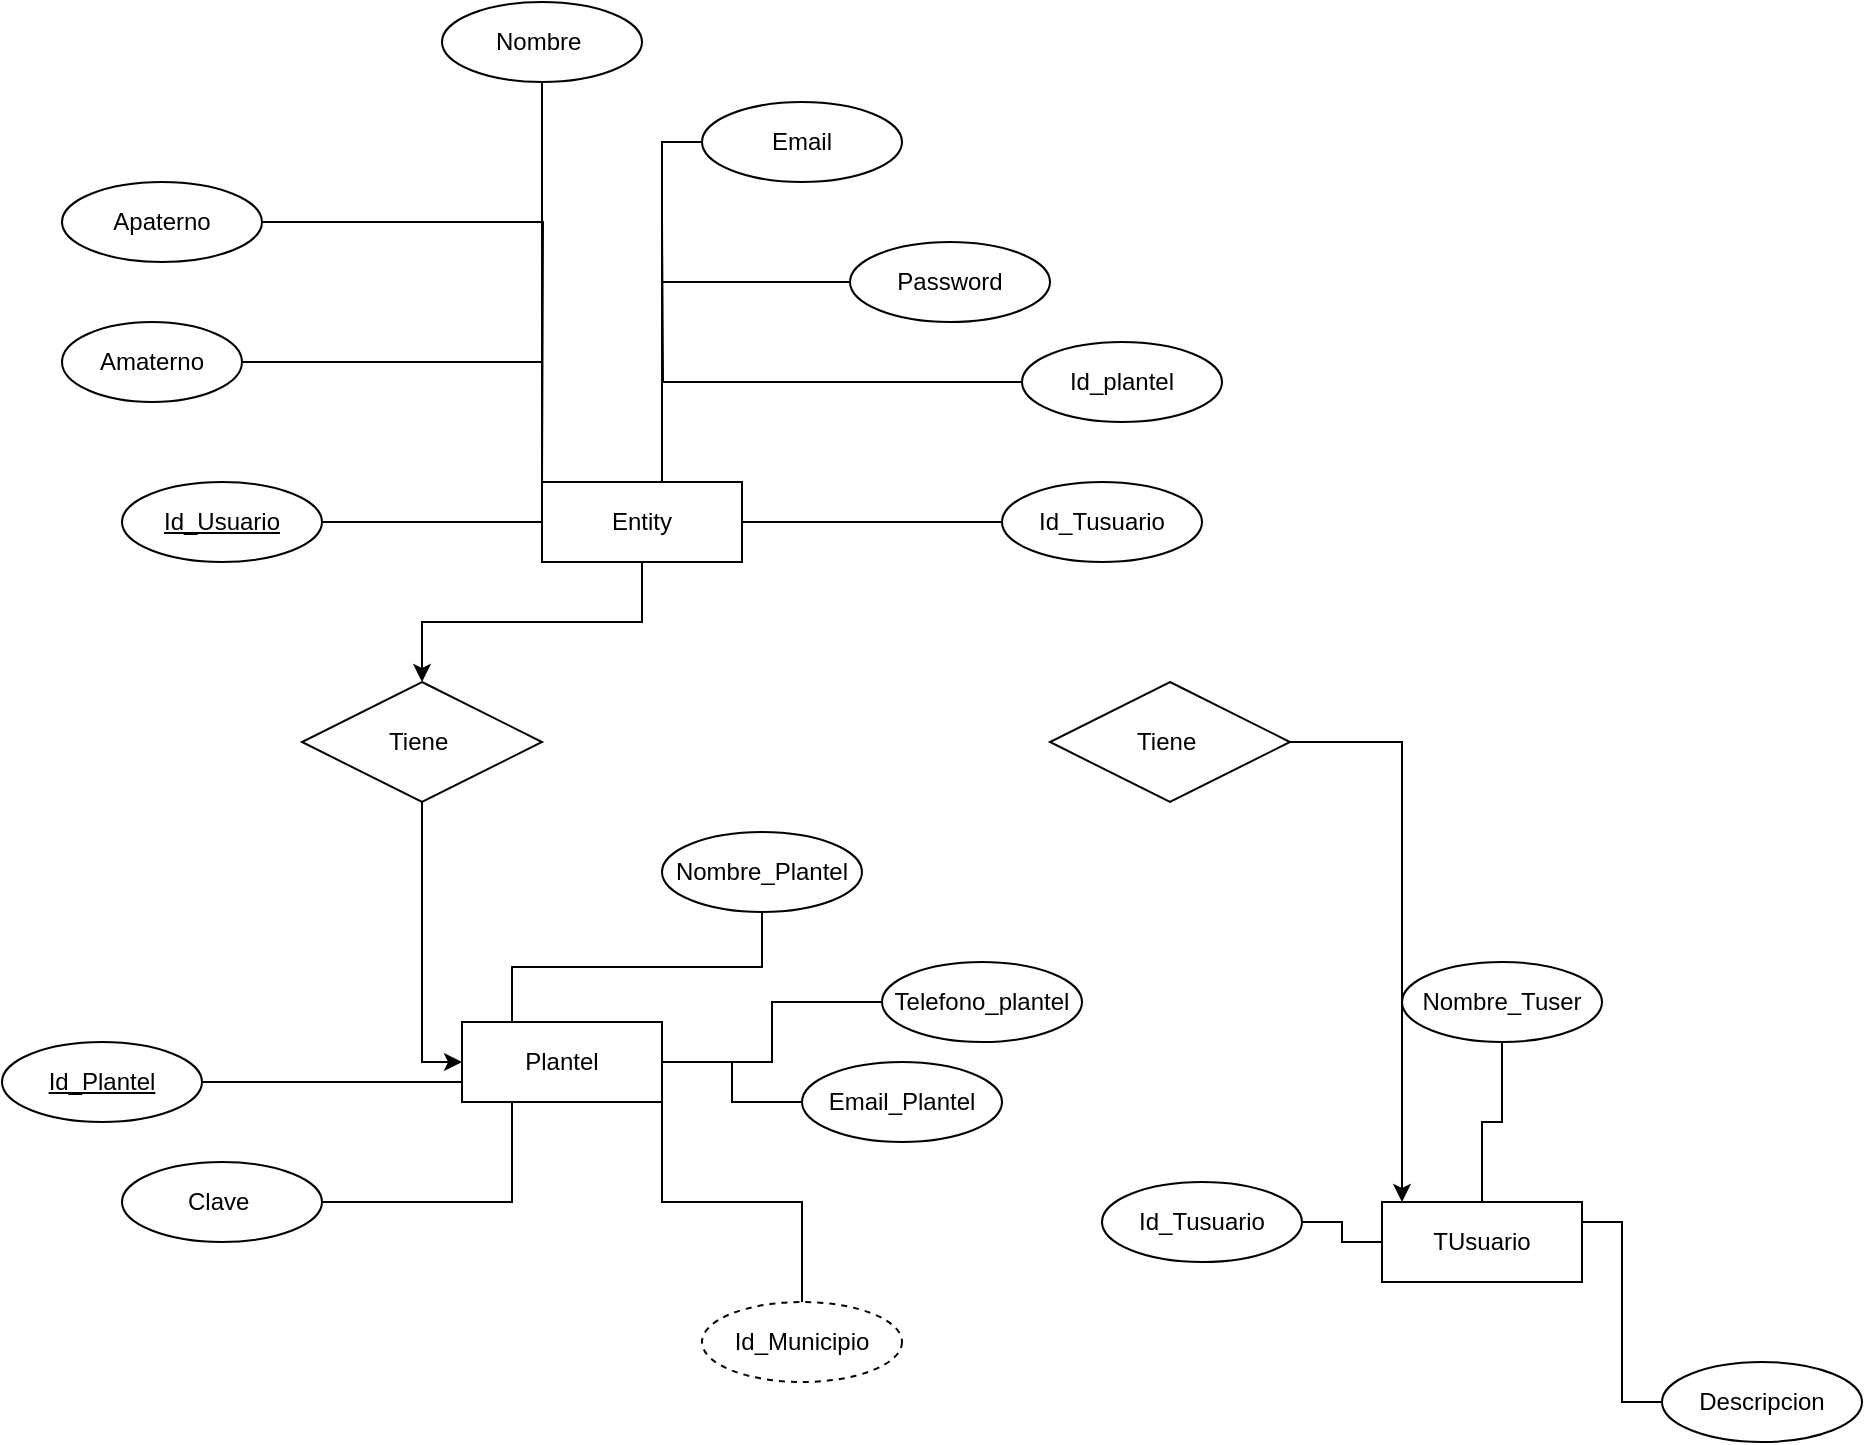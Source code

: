 <mxfile version="21.0.10" type="github" pages="2">
  <diagram name="entidad-relacion " id="J5dOU_OZRLoHwa5Dcwu1">
    <mxGraphModel dx="2448" dy="708" grid="1" gridSize="10" guides="1" tooltips="1" connect="1" arrows="1" fold="1" page="1" pageScale="1" pageWidth="1654" pageHeight="2336" math="0" shadow="0">
      <root>
        <mxCell id="0" />
        <mxCell id="1" parent="0" />
        <mxCell id="FE2ko93gJ6gtjyNwn2nA-50" value="" style="edgeStyle=orthogonalEdgeStyle;rounded=0;orthogonalLoop=1;jettySize=auto;html=1;entryX=0.5;entryY=0;entryDx=0;entryDy=0;" edge="1" parent="1" source="PfERrPHq85UONTYoRaZK-1" target="FE2ko93gJ6gtjyNwn2nA-48">
          <mxGeometry relative="1" as="geometry">
            <mxPoint x="310" y="480" as="targetPoint" />
          </mxGeometry>
        </mxCell>
        <mxCell id="PfERrPHq85UONTYoRaZK-1" value="Entity" style="whiteSpace=wrap;html=1;align=center;" vertex="1" parent="1">
          <mxGeometry x="260" y="370" width="100" height="40" as="geometry" />
        </mxCell>
        <mxCell id="FE2ko93gJ6gtjyNwn2nA-29" value="" style="edgeStyle=orthogonalEdgeStyle;rounded=0;orthogonalLoop=1;jettySize=auto;html=1;endArrow=none;endFill=0;" edge="1" parent="1" source="PfERrPHq85UONTYoRaZK-2" target="PfERrPHq85UONTYoRaZK-1">
          <mxGeometry relative="1" as="geometry" />
        </mxCell>
        <mxCell id="PfERrPHq85UONTYoRaZK-2" value="Id_Usuario" style="ellipse;whiteSpace=wrap;html=1;align=center;fontStyle=4;" vertex="1" parent="1">
          <mxGeometry x="50" y="370" width="100" height="40" as="geometry" />
        </mxCell>
        <mxCell id="FE2ko93gJ6gtjyNwn2nA-28" value="" style="edgeStyle=orthogonalEdgeStyle;rounded=0;orthogonalLoop=1;jettySize=auto;html=1;entryX=0;entryY=0;entryDx=0;entryDy=0;endArrow=none;endFill=0;" edge="1" parent="1" source="PfERrPHq85UONTYoRaZK-3" target="PfERrPHq85UONTYoRaZK-1">
          <mxGeometry relative="1" as="geometry">
            <mxPoint x="235" y="220" as="targetPoint" />
          </mxGeometry>
        </mxCell>
        <mxCell id="PfERrPHq85UONTYoRaZK-3" value="Amaterno" style="ellipse;whiteSpace=wrap;html=1;align=center;" vertex="1" parent="1">
          <mxGeometry x="20" y="290" width="90" height="40" as="geometry" />
        </mxCell>
        <mxCell id="FE2ko93gJ6gtjyNwn2nA-24" style="edgeStyle=orthogonalEdgeStyle;rounded=0;orthogonalLoop=1;jettySize=auto;html=1;entryX=0.5;entryY=0;entryDx=0;entryDy=0;endArrow=none;endFill=0;" edge="1" parent="1" source="FE2ko93gJ6gtjyNwn2nA-1" target="PfERrPHq85UONTYoRaZK-1">
          <mxGeometry relative="1" as="geometry">
            <Array as="points">
              <mxPoint x="320" y="370" />
            </Array>
          </mxGeometry>
        </mxCell>
        <mxCell id="FE2ko93gJ6gtjyNwn2nA-1" value="Email" style="ellipse;whiteSpace=wrap;html=1;align=center;" vertex="1" parent="1">
          <mxGeometry x="340" y="180" width="100" height="40" as="geometry" />
        </mxCell>
        <mxCell id="FE2ko93gJ6gtjyNwn2nA-25" style="edgeStyle=orthogonalEdgeStyle;rounded=0;orthogonalLoop=1;jettySize=auto;html=1;entryX=0;entryY=0;entryDx=0;entryDy=0;endArrow=none;endFill=0;" edge="1" parent="1" source="FE2ko93gJ6gtjyNwn2nA-2" target="PfERrPHq85UONTYoRaZK-1">
          <mxGeometry relative="1" as="geometry" />
        </mxCell>
        <mxCell id="FE2ko93gJ6gtjyNwn2nA-2" value="Nombre&amp;nbsp;" style="ellipse;whiteSpace=wrap;html=1;align=center;" vertex="1" parent="1">
          <mxGeometry x="210" y="130" width="100" height="40" as="geometry" />
        </mxCell>
        <mxCell id="FE2ko93gJ6gtjyNwn2nA-32" value="" style="edgeStyle=orthogonalEdgeStyle;rounded=0;orthogonalLoop=1;jettySize=auto;html=1;endArrow=none;endFill=0;" edge="1" parent="1" source="FE2ko93gJ6gtjyNwn2nA-4">
          <mxGeometry relative="1" as="geometry">
            <mxPoint x="320" y="240" as="targetPoint" />
          </mxGeometry>
        </mxCell>
        <mxCell id="FE2ko93gJ6gtjyNwn2nA-4" value="Id_plantel" style="ellipse;whiteSpace=wrap;html=1;align=center;" vertex="1" parent="1">
          <mxGeometry x="500" y="300" width="100" height="40" as="geometry" />
        </mxCell>
        <mxCell id="FE2ko93gJ6gtjyNwn2nA-26" style="edgeStyle=orthogonalEdgeStyle;rounded=0;orthogonalLoop=1;jettySize=auto;html=1;endArrow=none;endFill=0;" edge="1" parent="1" source="FE2ko93gJ6gtjyNwn2nA-5">
          <mxGeometry relative="1" as="geometry">
            <mxPoint x="260" y="370" as="targetPoint" />
          </mxGeometry>
        </mxCell>
        <mxCell id="FE2ko93gJ6gtjyNwn2nA-5" value="Apaterno" style="ellipse;whiteSpace=wrap;html=1;align=center;" vertex="1" parent="1">
          <mxGeometry x="20" y="220" width="100" height="40" as="geometry" />
        </mxCell>
        <mxCell id="FE2ko93gJ6gtjyNwn2nA-34" value="" style="edgeStyle=orthogonalEdgeStyle;rounded=0;orthogonalLoop=1;jettySize=auto;html=1;endArrow=none;endFill=0;entryX=1;entryY=0;entryDx=0;entryDy=0;" edge="1" parent="1" source="FE2ko93gJ6gtjyNwn2nA-6" target="PfERrPHq85UONTYoRaZK-1">
          <mxGeometry relative="1" as="geometry">
            <mxPoint x="310" y="300" as="targetPoint" />
            <Array as="points">
              <mxPoint x="360" y="390" />
            </Array>
          </mxGeometry>
        </mxCell>
        <mxCell id="FE2ko93gJ6gtjyNwn2nA-6" value="Id_Tusuario" style="ellipse;whiteSpace=wrap;html=1;align=center;" vertex="1" parent="1">
          <mxGeometry x="490" y="370" width="100" height="40" as="geometry" />
        </mxCell>
        <mxCell id="FE2ko93gJ6gtjyNwn2nA-30" style="edgeStyle=orthogonalEdgeStyle;rounded=0;orthogonalLoop=1;jettySize=auto;html=1;endArrow=none;endFill=0;" edge="1" parent="1" source="FE2ko93gJ6gtjyNwn2nA-7">
          <mxGeometry relative="1" as="geometry">
            <mxPoint x="320" y="270" as="targetPoint" />
          </mxGeometry>
        </mxCell>
        <mxCell id="FE2ko93gJ6gtjyNwn2nA-7" value="Password" style="ellipse;whiteSpace=wrap;html=1;align=center;" vertex="1" parent="1">
          <mxGeometry x="414" y="250" width="100" height="40" as="geometry" />
        </mxCell>
        <mxCell id="FE2ko93gJ6gtjyNwn2nA-63" value="" style="edgeStyle=orthogonalEdgeStyle;rounded=0;orthogonalLoop=1;jettySize=auto;html=1;exitX=1;exitY=1;exitDx=0;exitDy=0;endArrow=none;endFill=0;" edge="1" parent="1" source="FE2ko93gJ6gtjyNwn2nA-38" target="FE2ko93gJ6gtjyNwn2nA-45">
          <mxGeometry relative="1" as="geometry">
            <mxPoint x="270" y="750" as="targetPoint" />
          </mxGeometry>
        </mxCell>
        <mxCell id="FE2ko93gJ6gtjyNwn2nA-38" value="Plantel" style="whiteSpace=wrap;html=1;align=center;" vertex="1" parent="1">
          <mxGeometry x="220" y="640" width="100" height="40" as="geometry" />
        </mxCell>
        <mxCell id="FE2ko93gJ6gtjyNwn2nA-58" value="" style="edgeStyle=orthogonalEdgeStyle;rounded=0;orthogonalLoop=1;jettySize=auto;html=1;entryX=0;entryY=0.75;entryDx=0;entryDy=0;endArrow=none;endFill=0;" edge="1" parent="1" source="FE2ko93gJ6gtjyNwn2nA-40" target="FE2ko93gJ6gtjyNwn2nA-38">
          <mxGeometry relative="1" as="geometry">
            <mxPoint x="180" y="670" as="targetPoint" />
          </mxGeometry>
        </mxCell>
        <mxCell id="FE2ko93gJ6gtjyNwn2nA-40" value="Id_Plantel" style="ellipse;whiteSpace=wrap;html=1;align=center;fontStyle=4;" vertex="1" parent="1">
          <mxGeometry x="-10" y="650" width="100" height="40" as="geometry" />
        </mxCell>
        <mxCell id="FE2ko93gJ6gtjyNwn2nA-60" value="" style="edgeStyle=orthogonalEdgeStyle;rounded=0;orthogonalLoop=1;jettySize=auto;html=1;entryX=0.25;entryY=1;entryDx=0;entryDy=0;endArrow=none;endFill=0;" edge="1" parent="1" source="FE2ko93gJ6gtjyNwn2nA-41" target="FE2ko93gJ6gtjyNwn2nA-38">
          <mxGeometry relative="1" as="geometry">
            <mxPoint x="240" y="730" as="targetPoint" />
          </mxGeometry>
        </mxCell>
        <mxCell id="FE2ko93gJ6gtjyNwn2nA-41" value="Clave&amp;nbsp;" style="ellipse;whiteSpace=wrap;html=1;align=center;" vertex="1" parent="1">
          <mxGeometry x="50" y="710" width="100" height="40" as="geometry" />
        </mxCell>
        <mxCell id="FE2ko93gJ6gtjyNwn2nA-65" value="" style="edgeStyle=orthogonalEdgeStyle;rounded=0;orthogonalLoop=1;jettySize=auto;html=1;endArrow=none;endFill=0;" edge="1" parent="1" source="FE2ko93gJ6gtjyNwn2nA-42" target="FE2ko93gJ6gtjyNwn2nA-38">
          <mxGeometry relative="1" as="geometry" />
        </mxCell>
        <mxCell id="FE2ko93gJ6gtjyNwn2nA-42" value="Telefono_plantel" style="ellipse;whiteSpace=wrap;html=1;align=center;" vertex="1" parent="1">
          <mxGeometry x="430" y="610" width="100" height="40" as="geometry" />
        </mxCell>
        <mxCell id="FE2ko93gJ6gtjyNwn2nA-64" value="" style="edgeStyle=orthogonalEdgeStyle;rounded=0;orthogonalLoop=1;jettySize=auto;html=1;endArrow=none;endFill=0;" edge="1" parent="1" source="FE2ko93gJ6gtjyNwn2nA-43" target="FE2ko93gJ6gtjyNwn2nA-38">
          <mxGeometry relative="1" as="geometry" />
        </mxCell>
        <mxCell id="FE2ko93gJ6gtjyNwn2nA-43" value="Email_Plantel&lt;br&gt;" style="ellipse;whiteSpace=wrap;html=1;align=center;" vertex="1" parent="1">
          <mxGeometry x="390" y="660" width="100" height="40" as="geometry" />
        </mxCell>
        <mxCell id="FE2ko93gJ6gtjyNwn2nA-54" value="" style="edgeStyle=orthogonalEdgeStyle;rounded=0;orthogonalLoop=1;jettySize=auto;html=1;entryX=0.25;entryY=0;entryDx=0;entryDy=0;endArrow=none;endFill=0;" edge="1" parent="1" source="FE2ko93gJ6gtjyNwn2nA-44" target="FE2ko93gJ6gtjyNwn2nA-38">
          <mxGeometry relative="1" as="geometry" />
        </mxCell>
        <mxCell id="FE2ko93gJ6gtjyNwn2nA-44" value="Nombre_Plantel" style="ellipse;whiteSpace=wrap;html=1;align=center;" vertex="1" parent="1">
          <mxGeometry x="320" y="545" width="100" height="40" as="geometry" />
        </mxCell>
        <mxCell id="FE2ko93gJ6gtjyNwn2nA-45" value="Id_Municipio" style="ellipse;whiteSpace=wrap;html=1;align=center;dashed=1;" vertex="1" parent="1">
          <mxGeometry x="340" y="780" width="100" height="40" as="geometry" />
        </mxCell>
        <mxCell id="FE2ko93gJ6gtjyNwn2nA-51" value="" style="edgeStyle=orthogonalEdgeStyle;rounded=0;orthogonalLoop=1;jettySize=auto;html=1;entryX=0;entryY=0.5;entryDx=0;entryDy=0;" edge="1" parent="1" source="FE2ko93gJ6gtjyNwn2nA-48" target="FE2ko93gJ6gtjyNwn2nA-38">
          <mxGeometry relative="1" as="geometry" />
        </mxCell>
        <mxCell id="FE2ko93gJ6gtjyNwn2nA-48" value="Tiene&amp;nbsp;" style="shape=rhombus;perimeter=rhombusPerimeter;whiteSpace=wrap;html=1;align=center;" vertex="1" parent="1">
          <mxGeometry x="140" y="470" width="120" height="60" as="geometry" />
        </mxCell>
        <mxCell id="FE2ko93gJ6gtjyNwn2nA-66" value="TUsuario" style="whiteSpace=wrap;html=1;align=center;" vertex="1" parent="1">
          <mxGeometry x="680" y="730" width="100" height="40" as="geometry" />
        </mxCell>
        <mxCell id="FE2ko93gJ6gtjyNwn2nA-73" value="" style="edgeStyle=orthogonalEdgeStyle;rounded=0;orthogonalLoop=1;jettySize=auto;html=1;endArrow=none;endFill=0;" edge="1" parent="1" source="FE2ko93gJ6gtjyNwn2nA-67" target="FE2ko93gJ6gtjyNwn2nA-66">
          <mxGeometry relative="1" as="geometry" />
        </mxCell>
        <mxCell id="FE2ko93gJ6gtjyNwn2nA-67" value="Nombre_Tuser" style="ellipse;whiteSpace=wrap;html=1;align=center;" vertex="1" parent="1">
          <mxGeometry x="690" y="610" width="100" height="40" as="geometry" />
        </mxCell>
        <mxCell id="FE2ko93gJ6gtjyNwn2nA-74" value="" style="edgeStyle=orthogonalEdgeStyle;rounded=0;orthogonalLoop=1;jettySize=auto;html=1;endArrow=none;endFill=0;" edge="1" parent="1" source="FE2ko93gJ6gtjyNwn2nA-68" target="FE2ko93gJ6gtjyNwn2nA-66">
          <mxGeometry relative="1" as="geometry" />
        </mxCell>
        <mxCell id="FE2ko93gJ6gtjyNwn2nA-68" value="Id_Tusuario" style="ellipse;whiteSpace=wrap;html=1;align=center;" vertex="1" parent="1">
          <mxGeometry x="540" y="720" width="100" height="40" as="geometry" />
        </mxCell>
        <mxCell id="FE2ko93gJ6gtjyNwn2nA-71" value="" style="edgeStyle=orthogonalEdgeStyle;rounded=0;orthogonalLoop=1;jettySize=auto;html=1;entryX=1;entryY=0.25;entryDx=0;entryDy=0;endArrow=none;endFill=0;" edge="1" parent="1" source="FE2ko93gJ6gtjyNwn2nA-69" target="FE2ko93gJ6gtjyNwn2nA-66">
          <mxGeometry relative="1" as="geometry">
            <mxPoint x="790" y="740" as="targetPoint" />
          </mxGeometry>
        </mxCell>
        <mxCell id="FE2ko93gJ6gtjyNwn2nA-69" value="Descripcion" style="ellipse;whiteSpace=wrap;html=1;align=center;" vertex="1" parent="1">
          <mxGeometry x="820" y="810" width="100" height="40" as="geometry" />
        </mxCell>
        <mxCell id="FE2ko93gJ6gtjyNwn2nA-78" value="" style="edgeStyle=orthogonalEdgeStyle;rounded=0;orthogonalLoop=1;jettySize=auto;html=1;entryX=0.1;entryY=0;entryDx=0;entryDy=0;entryPerimeter=0;" edge="1" parent="1" source="FE2ko93gJ6gtjyNwn2nA-76" target="FE2ko93gJ6gtjyNwn2nA-66">
          <mxGeometry relative="1" as="geometry">
            <mxPoint x="734" y="500" as="targetPoint" />
          </mxGeometry>
        </mxCell>
        <mxCell id="FE2ko93gJ6gtjyNwn2nA-76" value="Tiene&amp;nbsp;" style="shape=rhombus;perimeter=rhombusPerimeter;whiteSpace=wrap;html=1;align=center;" vertex="1" parent="1">
          <mxGeometry x="514" y="470" width="120" height="60" as="geometry" />
        </mxCell>
      </root>
    </mxGraphModel>
  </diagram>
  <diagram id="N37lTi-2-AI9fS-WeLPr" name="relacional">
    <mxGraphModel dx="794" dy="708" grid="1" gridSize="10" guides="1" tooltips="1" connect="1" arrows="1" fold="1" page="1" pageScale="1" pageWidth="827" pageHeight="1169" math="0" shadow="0">
      <root>
        <mxCell id="0" />
        <mxCell id="1" parent="0" />
      </root>
    </mxGraphModel>
  </diagram>
</mxfile>
